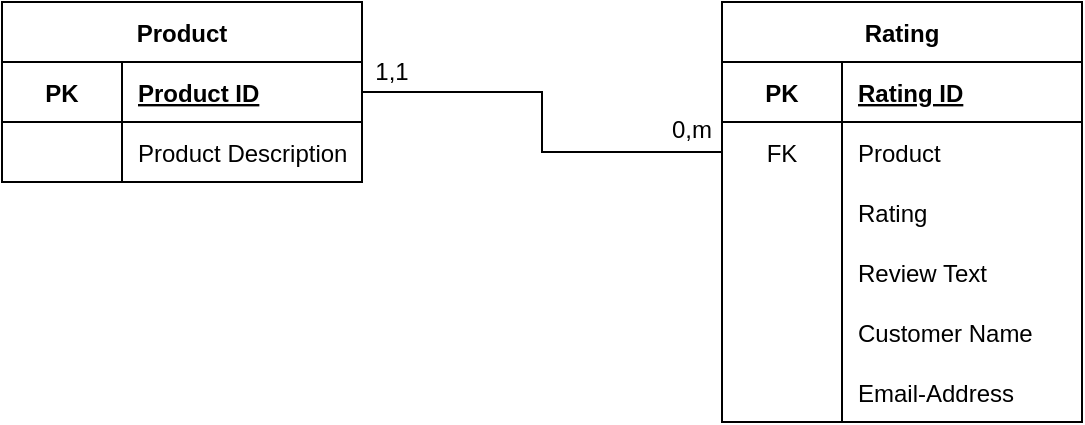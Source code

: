 <mxfile version="20.8.16" type="device"><diagram name="Page-1" id="8esIya20PZwOMRYpQeyo"><mxGraphModel dx="1219" dy="1194" grid="1" gridSize="10" guides="1" tooltips="1" connect="1" arrows="1" fold="1" page="1" pageScale="1" pageWidth="827" pageHeight="1169" math="0" shadow="0"><root><mxCell id="0"/><mxCell id="1" parent="0"/><mxCell id="lYih4QRxNcnRSVHCHkST-27" value="1,1" style="text;html=1;strokeColor=none;fillColor=none;align=center;verticalAlign=middle;whiteSpace=wrap;rounded=0;" parent="1" vertex="1"><mxGeometry x="220" y="180" width="30" height="30" as="geometry"/></mxCell><mxCell id="xmfgXttER4OZiFqS83o7-14" value="Product" style="shape=table;startSize=30;container=1;collapsible=1;childLayout=tableLayout;fixedRows=1;rowLines=0;fontStyle=1;align=center;resizeLast=1;" parent="1" vertex="1"><mxGeometry x="40" y="160" width="180" height="90" as="geometry"/></mxCell><mxCell id="xmfgXttER4OZiFqS83o7-18" value="" style="shape=tableRow;horizontal=0;startSize=0;swimlaneHead=0;swimlaneBody=0;fillColor=none;collapsible=0;dropTarget=0;points=[[0,0.5],[1,0.5]];portConstraint=eastwest;top=0;left=0;right=0;bottom=1;" parent="xmfgXttER4OZiFqS83o7-14" vertex="1"><mxGeometry y="30" width="180" height="30" as="geometry"/></mxCell><mxCell id="xmfgXttER4OZiFqS83o7-19" value="PK" style="shape=partialRectangle;connectable=0;fillColor=none;top=0;left=0;bottom=0;right=0;fontStyle=1;overflow=hidden;" parent="xmfgXttER4OZiFqS83o7-18" vertex="1"><mxGeometry width="60" height="30" as="geometry"><mxRectangle width="60" height="30" as="alternateBounds"/></mxGeometry></mxCell><mxCell id="xmfgXttER4OZiFqS83o7-20" value="Product ID" style="shape=partialRectangle;connectable=0;fillColor=none;top=0;left=0;bottom=0;right=0;align=left;spacingLeft=6;fontStyle=5;overflow=hidden;" parent="xmfgXttER4OZiFqS83o7-18" vertex="1"><mxGeometry x="60" width="120" height="30" as="geometry"><mxRectangle width="120" height="30" as="alternateBounds"/></mxGeometry></mxCell><mxCell id="xmfgXttER4OZiFqS83o7-21" value="" style="shape=tableRow;horizontal=0;startSize=0;swimlaneHead=0;swimlaneBody=0;fillColor=none;collapsible=0;dropTarget=0;points=[[0,0.5],[1,0.5]];portConstraint=eastwest;top=0;left=0;right=0;bottom=0;" parent="xmfgXttER4OZiFqS83o7-14" vertex="1"><mxGeometry y="60" width="180" height="30" as="geometry"/></mxCell><mxCell id="xmfgXttER4OZiFqS83o7-22" value="" style="shape=partialRectangle;connectable=0;fillColor=none;top=0;left=0;bottom=0;right=0;editable=1;overflow=hidden;" parent="xmfgXttER4OZiFqS83o7-21" vertex="1"><mxGeometry width="60" height="30" as="geometry"><mxRectangle width="60" height="30" as="alternateBounds"/></mxGeometry></mxCell><mxCell id="xmfgXttER4OZiFqS83o7-23" value="Product Description" style="shape=partialRectangle;connectable=0;fillColor=none;top=0;left=0;bottom=0;right=0;align=left;spacingLeft=6;overflow=hidden;" parent="xmfgXttER4OZiFqS83o7-21" vertex="1"><mxGeometry x="60" width="120" height="30" as="geometry"><mxRectangle width="120" height="30" as="alternateBounds"/></mxGeometry></mxCell><mxCell id="xmfgXttER4OZiFqS83o7-27" value="Rating" style="shape=table;startSize=30;container=1;collapsible=1;childLayout=tableLayout;fixedRows=1;rowLines=0;fontStyle=1;align=center;resizeLast=1;" parent="1" vertex="1"><mxGeometry x="400" y="160" width="180" height="210" as="geometry"/></mxCell><mxCell id="xmfgXttER4OZiFqS83o7-31" value="" style="shape=tableRow;horizontal=0;startSize=0;swimlaneHead=0;swimlaneBody=0;fillColor=none;collapsible=0;dropTarget=0;points=[[0,0.5],[1,0.5]];portConstraint=eastwest;top=0;left=0;right=0;bottom=1;" parent="xmfgXttER4OZiFqS83o7-27" vertex="1"><mxGeometry y="30" width="180" height="30" as="geometry"/></mxCell><mxCell id="xmfgXttER4OZiFqS83o7-32" value="PK" style="shape=partialRectangle;connectable=0;fillColor=none;top=0;left=0;bottom=0;right=0;fontStyle=1;overflow=hidden;" parent="xmfgXttER4OZiFqS83o7-31" vertex="1"><mxGeometry width="60" height="30" as="geometry"><mxRectangle width="60" height="30" as="alternateBounds"/></mxGeometry></mxCell><mxCell id="xmfgXttER4OZiFqS83o7-33" value="Rating ID" style="shape=partialRectangle;connectable=0;fillColor=none;top=0;left=0;bottom=0;right=0;align=left;spacingLeft=6;fontStyle=5;overflow=hidden;" parent="xmfgXttER4OZiFqS83o7-31" vertex="1"><mxGeometry x="60" width="120" height="30" as="geometry"><mxRectangle width="120" height="30" as="alternateBounds"/></mxGeometry></mxCell><mxCell id="xmfgXttER4OZiFqS83o7-34" value="" style="shape=tableRow;horizontal=0;startSize=0;swimlaneHead=0;swimlaneBody=0;fillColor=none;collapsible=0;dropTarget=0;points=[[0,0.5],[1,0.5]];portConstraint=eastwest;top=0;left=0;right=0;bottom=0;" parent="xmfgXttER4OZiFqS83o7-27" vertex="1"><mxGeometry y="60" width="180" height="30" as="geometry"/></mxCell><mxCell id="xmfgXttER4OZiFqS83o7-35" value="FK" style="shape=partialRectangle;connectable=0;fillColor=none;top=0;left=0;bottom=0;right=0;editable=1;overflow=hidden;" parent="xmfgXttER4OZiFqS83o7-34" vertex="1"><mxGeometry width="60" height="30" as="geometry"><mxRectangle width="60" height="30" as="alternateBounds"/></mxGeometry></mxCell><mxCell id="xmfgXttER4OZiFqS83o7-36" value="Product" style="shape=partialRectangle;connectable=0;fillColor=none;top=0;left=0;bottom=0;right=0;align=left;spacingLeft=6;overflow=hidden;" parent="xmfgXttER4OZiFqS83o7-34" vertex="1"><mxGeometry x="60" width="120" height="30" as="geometry"><mxRectangle width="120" height="30" as="alternateBounds"/></mxGeometry></mxCell><mxCell id="xmfgXttER4OZiFqS83o7-39" value="" style="shape=tableRow;horizontal=0;startSize=0;swimlaneHead=0;swimlaneBody=0;fillColor=none;collapsible=0;dropTarget=0;points=[[0,0.5],[1,0.5]];portConstraint=eastwest;top=0;left=0;right=0;bottom=0;" parent="xmfgXttER4OZiFqS83o7-27" vertex="1"><mxGeometry y="90" width="180" height="30" as="geometry"/></mxCell><mxCell id="xmfgXttER4OZiFqS83o7-40" value="" style="shape=partialRectangle;connectable=0;fillColor=none;top=0;left=0;bottom=0;right=0;editable=1;overflow=hidden;" parent="xmfgXttER4OZiFqS83o7-39" vertex="1"><mxGeometry width="60" height="30" as="geometry"><mxRectangle width="60" height="30" as="alternateBounds"/></mxGeometry></mxCell><mxCell id="xmfgXttER4OZiFqS83o7-41" value="Rating" style="shape=partialRectangle;connectable=0;fillColor=none;top=0;left=0;bottom=0;right=0;align=left;spacingLeft=6;overflow=hidden;" parent="xmfgXttER4OZiFqS83o7-39" vertex="1"><mxGeometry x="60" width="120" height="30" as="geometry"><mxRectangle width="120" height="30" as="alternateBounds"/></mxGeometry></mxCell><mxCell id="xmfgXttER4OZiFqS83o7-42" value="" style="shape=tableRow;horizontal=0;startSize=0;swimlaneHead=0;swimlaneBody=0;fillColor=none;collapsible=0;dropTarget=0;points=[[0,0.5],[1,0.5]];portConstraint=eastwest;top=0;left=0;right=0;bottom=0;" parent="xmfgXttER4OZiFqS83o7-27" vertex="1"><mxGeometry y="120" width="180" height="30" as="geometry"/></mxCell><mxCell id="xmfgXttER4OZiFqS83o7-43" value="" style="shape=partialRectangle;connectable=0;fillColor=none;top=0;left=0;bottom=0;right=0;editable=1;overflow=hidden;" parent="xmfgXttER4OZiFqS83o7-42" vertex="1"><mxGeometry width="60" height="30" as="geometry"><mxRectangle width="60" height="30" as="alternateBounds"/></mxGeometry></mxCell><mxCell id="xmfgXttER4OZiFqS83o7-44" value="Review Text" style="shape=partialRectangle;connectable=0;fillColor=none;top=0;left=0;bottom=0;right=0;align=left;spacingLeft=6;overflow=hidden;" parent="xmfgXttER4OZiFqS83o7-42" vertex="1"><mxGeometry x="60" width="120" height="30" as="geometry"><mxRectangle width="120" height="30" as="alternateBounds"/></mxGeometry></mxCell><mxCell id="xmfgXttER4OZiFqS83o7-45" value="" style="shape=tableRow;horizontal=0;startSize=0;swimlaneHead=0;swimlaneBody=0;fillColor=none;collapsible=0;dropTarget=0;points=[[0,0.5],[1,0.5]];portConstraint=eastwest;top=0;left=0;right=0;bottom=0;" parent="xmfgXttER4OZiFqS83o7-27" vertex="1"><mxGeometry y="150" width="180" height="30" as="geometry"/></mxCell><mxCell id="xmfgXttER4OZiFqS83o7-46" value="" style="shape=partialRectangle;connectable=0;fillColor=none;top=0;left=0;bottom=0;right=0;editable=1;overflow=hidden;" parent="xmfgXttER4OZiFqS83o7-45" vertex="1"><mxGeometry width="60" height="30" as="geometry"><mxRectangle width="60" height="30" as="alternateBounds"/></mxGeometry></mxCell><mxCell id="xmfgXttER4OZiFqS83o7-47" value="Customer Name" style="shape=partialRectangle;connectable=0;fillColor=none;top=0;left=0;bottom=0;right=0;align=left;spacingLeft=6;overflow=hidden;" parent="xmfgXttER4OZiFqS83o7-45" vertex="1"><mxGeometry x="60" width="120" height="30" as="geometry"><mxRectangle width="120" height="30" as="alternateBounds"/></mxGeometry></mxCell><mxCell id="xmfgXttER4OZiFqS83o7-48" value="" style="shape=tableRow;horizontal=0;startSize=0;swimlaneHead=0;swimlaneBody=0;fillColor=none;collapsible=0;dropTarget=0;points=[[0,0.5],[1,0.5]];portConstraint=eastwest;top=0;left=0;right=0;bottom=0;" parent="xmfgXttER4OZiFqS83o7-27" vertex="1"><mxGeometry y="180" width="180" height="30" as="geometry"/></mxCell><mxCell id="xmfgXttER4OZiFqS83o7-49" value="" style="shape=partialRectangle;connectable=0;fillColor=none;top=0;left=0;bottom=0;right=0;editable=1;overflow=hidden;" parent="xmfgXttER4OZiFqS83o7-48" vertex="1"><mxGeometry width="60" height="30" as="geometry"><mxRectangle width="60" height="30" as="alternateBounds"/></mxGeometry></mxCell><mxCell id="xmfgXttER4OZiFqS83o7-50" value="Email-Address" style="shape=partialRectangle;connectable=0;fillColor=none;top=0;left=0;bottom=0;right=0;align=left;spacingLeft=6;overflow=hidden;" parent="xmfgXttER4OZiFqS83o7-48" vertex="1"><mxGeometry x="60" width="120" height="30" as="geometry"><mxRectangle width="120" height="30" as="alternateBounds"/></mxGeometry></mxCell><mxCell id="xmfgXttER4OZiFqS83o7-37" style="edgeStyle=orthogonalEdgeStyle;rounded=0;orthogonalLoop=1;jettySize=auto;html=1;exitX=0;exitY=0.5;exitDx=0;exitDy=0;entryX=1;entryY=0.5;entryDx=0;entryDy=0;strokeColor=none;endArrow=none;endFill=0;" parent="1" source="xmfgXttER4OZiFqS83o7-34" target="xmfgXttER4OZiFqS83o7-18" edge="1"><mxGeometry relative="1" as="geometry"/></mxCell><mxCell id="xmfgXttER4OZiFqS83o7-38" style="edgeStyle=orthogonalEdgeStyle;rounded=0;orthogonalLoop=1;jettySize=auto;html=1;exitX=1;exitY=0.5;exitDx=0;exitDy=0;entryX=0;entryY=0.5;entryDx=0;entryDy=0;endArrow=none;endFill=0;" parent="1" source="xmfgXttER4OZiFqS83o7-18" target="xmfgXttER4OZiFqS83o7-34" edge="1"><mxGeometry relative="1" as="geometry"><Array as="points"><mxPoint x="310" y="205"/><mxPoint x="310" y="235"/></Array><mxPoint x="150" y="110" as="sourcePoint"/><mxPoint x="275" y="110" as="targetPoint"/></mxGeometry></mxCell><mxCell id="xmfgXttER4OZiFqS83o7-51" value="0,m" style="text;html=1;strokeColor=none;fillColor=none;align=center;verticalAlign=middle;whiteSpace=wrap;rounded=0;" parent="1" vertex="1"><mxGeometry x="370" y="209" width="30" height="30" as="geometry"/></mxCell></root></mxGraphModel></diagram></mxfile>